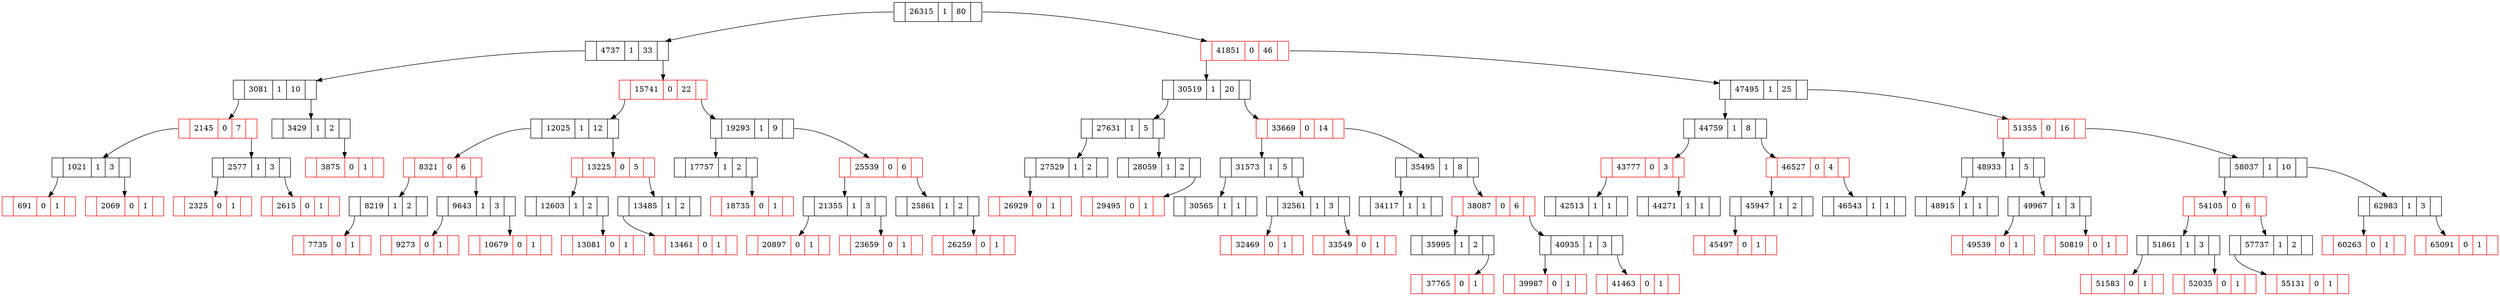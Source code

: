 digraph {
	node [shape = record];
	0 [label = "<0>  |<1> 26315|<2> 1|<3> 80|<4> "];
	0: 0 -> 1;
	1 [label = "<0>  |<1> 4737|<2> 1|<3> 33|<4> "];
	1: 0 -> 2;
	2 [label = "<0>  |<1> 3081|<2> 1|<3> 10|<4> "];
	2: 0 -> 3;
	3 [label = "<0>  |<1> 2145|<2> 0|<3> 7|<4> ",color=Red];
	3: 0 -> 4;
	4 [label = "<0>  |<1> 1021|<2> 1|<3> 3|<4> "];
	4: 0 -> 5;
	5 [label = "<0>  |<1> 691|<2> 0|<3> 1|<4> ",color=Red];
	4: 4 -> 6;
	6 [label = "<0>  |<1> 2069|<2> 0|<3> 1|<4> ",color=Red];
	3: 4 -> 7;
	7 [label = "<0>  |<1> 2577|<2> 1|<3> 3|<4> "];
	7: 0 -> 8;
	8 [label = "<0>  |<1> 2325|<2> 0|<3> 1|<4> ",color=Red];
	7: 4 -> 9;
	9 [label = "<0>  |<1> 2615|<2> 0|<3> 1|<4> ",color=Red];
	2: 4 -> 10;
	10 [label = "<0>  |<1> 3429|<2> 1|<3> 2|<4> "];
	10: 4 -> 11;
	11 [label = "<0>  |<1> 3875|<2> 0|<3> 1|<4> ",color=Red];
	1: 4 -> 12;
	12 [label = "<0>  |<1> 15741|<2> 0|<3> 22|<4> ",color=Red];
	12: 0 -> 13;
	13 [label = "<0>  |<1> 12025|<2> 1|<3> 12|<4> "];
	13: 0 -> 14;
	14 [label = "<0>  |<1> 8321|<2> 0|<3> 6|<4> ",color=Red];
	14: 0 -> 15;
	15 [label = "<0>  |<1> 8219|<2> 1|<3> 2|<4> "];
	15: 0 -> 16;
	16 [label = "<0>  |<1> 7735|<2> 0|<3> 1|<4> ",color=Red];
	14: 4 -> 17;
	17 [label = "<0>  |<1> 9643|<2> 1|<3> 3|<4> "];
	17: 0 -> 18;
	18 [label = "<0>  |<1> 9273|<2> 0|<3> 1|<4> ",color=Red];
	17: 4 -> 19;
	19 [label = "<0>  |<1> 10679|<2> 0|<3> 1|<4> ",color=Red];
	13: 4 -> 20;
	20 [label = "<0>  |<1> 13225|<2> 0|<3> 5|<4> ",color=Red];
	20: 0 -> 21;
	21 [label = "<0>  |<1> 12603|<2> 1|<3> 2|<4> "];
	21: 4 -> 22;
	22 [label = "<0>  |<1> 13081|<2> 0|<3> 1|<4> ",color=Red];
	20: 4 -> 23;
	23 [label = "<0>  |<1> 13485|<2> 1|<3> 2|<4> "];
	23: 0 -> 24;
	24 [label = "<0>  |<1> 13461|<2> 0|<3> 1|<4> ",color=Red];
	12: 4 -> 25;
	25 [label = "<0>  |<1> 19293|<2> 1|<3> 9|<4> "];
	25: 0 -> 26;
	26 [label = "<0>  |<1> 17757|<2> 1|<3> 2|<4> "];
	26: 4 -> 27;
	27 [label = "<0>  |<1> 18735|<2> 0|<3> 1|<4> ",color=Red];
	25: 4 -> 28;
	28 [label = "<0>  |<1> 25539|<2> 0|<3> 6|<4> ",color=Red];
	28: 0 -> 29;
	29 [label = "<0>  |<1> 21355|<2> 1|<3> 3|<4> "];
	29: 0 -> 30;
	30 [label = "<0>  |<1> 20897|<2> 0|<3> 1|<4> ",color=Red];
	29: 4 -> 31;
	31 [label = "<0>  |<1> 23659|<2> 0|<3> 1|<4> ",color=Red];
	28: 4 -> 32;
	32 [label = "<0>  |<1> 25861|<2> 1|<3> 2|<4> "];
	32: 4 -> 33;
	33 [label = "<0>  |<1> 26259|<2> 0|<3> 1|<4> ",color=Red];
	0: 4 -> 34;
	34 [label = "<0>  |<1> 41851|<2> 0|<3> 46|<4> ",color=Red];
	34: 0 -> 35;
	35 [label = "<0>  |<1> 30519|<2> 1|<3> 20|<4> "];
	35: 0 -> 36;
	36 [label = "<0>  |<1> 27631|<2> 1|<3> 5|<4> "];
	36: 0 -> 37;
	37 [label = "<0>  |<1> 27529|<2> 1|<3> 2|<4> "];
	37: 0 -> 38;
	38 [label = "<0>  |<1> 26929|<2> 0|<3> 1|<4> ",color=Red];
	36: 4 -> 39;
	39 [label = "<0>  |<1> 28059|<2> 1|<3> 2|<4> "];
	39: 4 -> 40;
	40 [label = "<0>  |<1> 29495|<2> 0|<3> 1|<4> ",color=Red];
	35: 4 -> 41;
	41 [label = "<0>  |<1> 33669|<2> 0|<3> 14|<4> ",color=Red];
	41: 0 -> 42;
	42 [label = "<0>  |<1> 31573|<2> 1|<3> 5|<4> "];
	42: 0 -> 43;
	43 [label = "<0>  |<1> 30565|<2> 1|<3> 1|<4> "];
	42: 4 -> 44;
	44 [label = "<0>  |<1> 32561|<2> 1|<3> 3|<4> "];
	44: 0 -> 45;
	45 [label = "<0>  |<1> 32469|<2> 0|<3> 1|<4> ",color=Red];
	44: 4 -> 46;
	46 [label = "<0>  |<1> 33549|<2> 0|<3> 1|<4> ",color=Red];
	41: 4 -> 47;
	47 [label = "<0>  |<1> 35495|<2> 1|<3> 8|<4> "];
	47: 0 -> 48;
	48 [label = "<0>  |<1> 34117|<2> 1|<3> 1|<4> "];
	47: 4 -> 49;
	49 [label = "<0>  |<1> 38087|<2> 0|<3> 6|<4> ",color=Red];
	49: 0 -> 50;
	50 [label = "<0>  |<1> 35995|<2> 1|<3> 2|<4> "];
	50: 4 -> 51;
	51 [label = "<0>  |<1> 37765|<2> 0|<3> 1|<4> ",color=Red];
	49: 4 -> 52;
	52 [label = "<0>  |<1> 40935|<2> 1|<3> 3|<4> "];
	52: 0 -> 53;
	53 [label = "<0>  |<1> 39987|<2> 0|<3> 1|<4> ",color=Red];
	52: 4 -> 54;
	54 [label = "<0>  |<1> 41463|<2> 0|<3> 1|<4> ",color=Red];
	34: 4 -> 55;
	55 [label = "<0>  |<1> 47495|<2> 1|<3> 25|<4> "];
	55: 0 -> 56;
	56 [label = "<0>  |<1> 44759|<2> 1|<3> 8|<4> "];
	56: 0 -> 57;
	57 [label = "<0>  |<1> 43777|<2> 0|<3> 3|<4> ",color=Red];
	57: 0 -> 58;
	58 [label = "<0>  |<1> 42513|<2> 1|<3> 1|<4> "];
	57: 4 -> 59;
	59 [label = "<0>  |<1> 44271|<2> 1|<3> 1|<4> "];
	56: 4 -> 60;
	60 [label = "<0>  |<1> 46527|<2> 0|<3> 4|<4> ",color=Red];
	60: 0 -> 61;
	61 [label = "<0>  |<1> 45947|<2> 1|<3> 2|<4> "];
	61: 0 -> 62;
	62 [label = "<0>  |<1> 45497|<2> 0|<3> 1|<4> ",color=Red];
	60: 4 -> 63;
	63 [label = "<0>  |<1> 46543|<2> 1|<3> 1|<4> "];
	55: 4 -> 64;
	64 [label = "<0>  |<1> 51355|<2> 0|<3> 16|<4> ",color=Red];
	64: 0 -> 65;
	65 [label = "<0>  |<1> 48933|<2> 1|<3> 5|<4> "];
	65: 0 -> 66;
	66 [label = "<0>  |<1> 48915|<2> 1|<3> 1|<4> "];
	65: 4 -> 67;
	67 [label = "<0>  |<1> 49967|<2> 1|<3> 3|<4> "];
	67: 0 -> 68;
	68 [label = "<0>  |<1> 49539|<2> 0|<3> 1|<4> ",color=Red];
	67: 4 -> 69;
	69 [label = "<0>  |<1> 50819|<2> 0|<3> 1|<4> ",color=Red];
	64: 4 -> 70;
	70 [label = "<0>  |<1> 58037|<2> 1|<3> 10|<4> "];
	70: 0 -> 71;
	71 [label = "<0>  |<1> 54105|<2> 0|<3> 6|<4> ",color=Red];
	71: 0 -> 72;
	72 [label = "<0>  |<1> 51861|<2> 1|<3> 3|<4> "];
	72: 0 -> 73;
	73 [label = "<0>  |<1> 51583|<2> 0|<3> 1|<4> ",color=Red];
	72: 4 -> 74;
	74 [label = "<0>  |<1> 52035|<2> 0|<3> 1|<4> ",color=Red];
	71: 4 -> 75;
	75 [label = "<0>  |<1> 57737|<2> 1|<3> 2|<4> "];
	75: 0 -> 76;
	76 [label = "<0>  |<1> 55131|<2> 0|<3> 1|<4> ",color=Red];
	70: 4 -> 77;
	77 [label = "<0>  |<1> 62983|<2> 1|<3> 3|<4> "];
	77: 0 -> 78;
	78 [label = "<0>  |<1> 60263|<2> 0|<3> 1|<4> ",color=Red];
	77: 4 -> 79;
	79 [label = "<0>  |<1> 65091|<2> 0|<3> 1|<4> ",color=Red];
}
